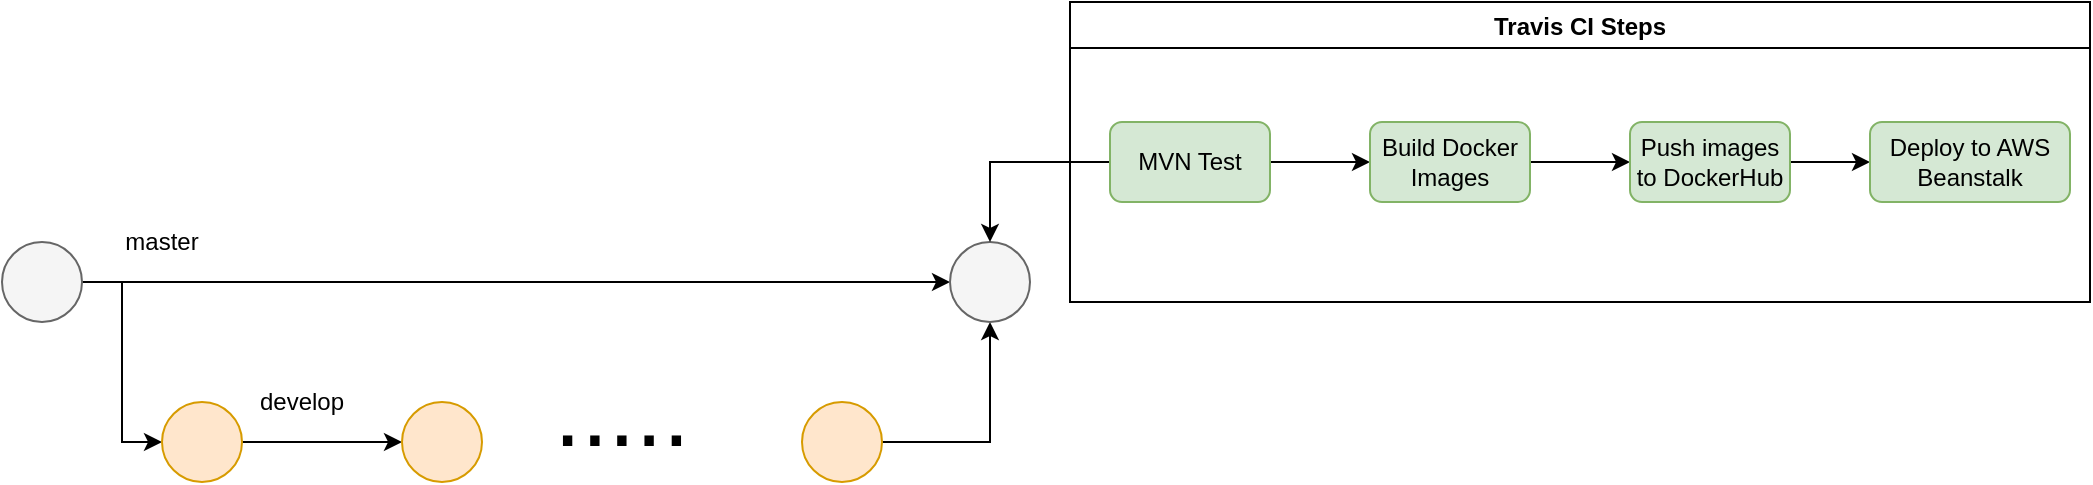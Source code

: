 <mxfile version="10.5.9" type="device"><diagram id="M9-zjDTs8WncHpyJJ71X" name="Page-1"><mxGraphModel dx="1398" dy="756" grid="1" gridSize="10" guides="1" tooltips="1" connect="1" arrows="1" fold="1" page="1" pageScale="1" pageWidth="2336" pageHeight="1654" math="0" shadow="0"><root><mxCell id="0"/><mxCell id="1" parent="0"/><mxCell id="6teGNBQbEhaL6i1vI0xb-11" style="edgeStyle=orthogonalEdgeStyle;rounded=0;orthogonalLoop=1;jettySize=auto;html=1;entryX=0;entryY=0.5;entryDx=0;entryDy=0;fontSize=49;" edge="1" parent="1" source="6teGNBQbEhaL6i1vI0xb-2" target="6teGNBQbEhaL6i1vI0xb-3"><mxGeometry relative="1" as="geometry"/></mxCell><mxCell id="6teGNBQbEhaL6i1vI0xb-14" style="edgeStyle=orthogonalEdgeStyle;rounded=0;orthogonalLoop=1;jettySize=auto;html=1;entryX=0;entryY=0.5;entryDx=0;entryDy=0;fontSize=49;" edge="1" parent="1" source="6teGNBQbEhaL6i1vI0xb-2" target="6teGNBQbEhaL6i1vI0xb-13"><mxGeometry relative="1" as="geometry"/></mxCell><mxCell id="6teGNBQbEhaL6i1vI0xb-2" value="" style="ellipse;whiteSpace=wrap;html=1;aspect=fixed;fillColor=#f5f5f5;strokeColor=#666666;fontColor=#333333;" vertex="1" parent="1"><mxGeometry x="126" y="360" width="40" height="40" as="geometry"/></mxCell><mxCell id="6teGNBQbEhaL6i1vI0xb-12" style="edgeStyle=orthogonalEdgeStyle;rounded=0;orthogonalLoop=1;jettySize=auto;html=1;fontSize=49;" edge="1" parent="1" source="6teGNBQbEhaL6i1vI0xb-3" target="6teGNBQbEhaL6i1vI0xb-4"><mxGeometry relative="1" as="geometry"/></mxCell><mxCell id="6teGNBQbEhaL6i1vI0xb-3" value="" style="ellipse;whiteSpace=wrap;html=1;aspect=fixed;fillColor=#ffe6cc;strokeColor=#d79b00;" vertex="1" parent="1"><mxGeometry x="206" y="440" width="40" height="40" as="geometry"/></mxCell><mxCell id="6teGNBQbEhaL6i1vI0xb-4" value="" style="ellipse;whiteSpace=wrap;html=1;aspect=fixed;fillColor=#ffe6cc;strokeColor=#d79b00;" vertex="1" parent="1"><mxGeometry x="326" y="440" width="40" height="40" as="geometry"/></mxCell><mxCell id="6teGNBQbEhaL6i1vI0xb-15" style="edgeStyle=orthogonalEdgeStyle;rounded=0;orthogonalLoop=1;jettySize=auto;html=1;entryX=0.5;entryY=1;entryDx=0;entryDy=0;fontSize=49;" edge="1" parent="1" source="6teGNBQbEhaL6i1vI0xb-5" target="6teGNBQbEhaL6i1vI0xb-13"><mxGeometry relative="1" as="geometry"/></mxCell><mxCell id="6teGNBQbEhaL6i1vI0xb-5" value="" style="ellipse;whiteSpace=wrap;html=1;aspect=fixed;fillColor=#ffe6cc;strokeColor=#d79b00;" vertex="1" parent="1"><mxGeometry x="526" y="440" width="40" height="40" as="geometry"/></mxCell><mxCell id="6teGNBQbEhaL6i1vI0xb-6" value="....." style="text;html=1;strokeColor=none;fillColor=none;align=center;verticalAlign=middle;whiteSpace=wrap;rounded=0;strokeWidth=5;fontSize=49;" vertex="1" parent="1"><mxGeometry x="376" y="435" width="120" height="20" as="geometry"/></mxCell><mxCell id="6teGNBQbEhaL6i1vI0xb-13" value="" style="ellipse;whiteSpace=wrap;html=1;aspect=fixed;fillColor=#f5f5f5;strokeColor=#666666;fontColor=#333333;" vertex="1" parent="1"><mxGeometry x="600" y="360" width="40" height="40" as="geometry"/></mxCell><mxCell id="6teGNBQbEhaL6i1vI0xb-16" value="master" style="text;html=1;strokeColor=none;fillColor=none;align=center;verticalAlign=middle;whiteSpace=wrap;rounded=0;fontSize=12;" vertex="1" parent="1"><mxGeometry x="186" y="350" width="40" height="20" as="geometry"/></mxCell><mxCell id="6teGNBQbEhaL6i1vI0xb-17" value="develop" style="text;html=1;strokeColor=none;fillColor=none;align=center;verticalAlign=middle;whiteSpace=wrap;rounded=0;fontSize=12;" vertex="1" parent="1"><mxGeometry x="256" y="430" width="40" height="20" as="geometry"/></mxCell><mxCell id="6teGNBQbEhaL6i1vI0xb-23" style="edgeStyle=orthogonalEdgeStyle;rounded=0;orthogonalLoop=1;jettySize=auto;html=1;entryX=0.5;entryY=0;entryDx=0;entryDy=0;fontSize=12;" edge="1" parent="1" source="6teGNBQbEhaL6i1vI0xb-18" target="6teGNBQbEhaL6i1vI0xb-13"><mxGeometry relative="1" as="geometry"/></mxCell><mxCell id="6teGNBQbEhaL6i1vI0xb-24" style="edgeStyle=orthogonalEdgeStyle;rounded=0;orthogonalLoop=1;jettySize=auto;html=1;entryX=0;entryY=0.5;entryDx=0;entryDy=0;fontSize=12;" edge="1" parent="1" source="6teGNBQbEhaL6i1vI0xb-18" target="6teGNBQbEhaL6i1vI0xb-19"><mxGeometry relative="1" as="geometry"/></mxCell><mxCell id="6teGNBQbEhaL6i1vI0xb-18" value="MVN Test" style="rounded=1;whiteSpace=wrap;html=1;strokeWidth=1;fontSize=12;fillColor=#d5e8d4;strokeColor=#82b366;" vertex="1" parent="1"><mxGeometry x="680" y="300" width="80" height="40" as="geometry"/></mxCell><mxCell id="6teGNBQbEhaL6i1vI0xb-26" style="edgeStyle=orthogonalEdgeStyle;rounded=0;orthogonalLoop=1;jettySize=auto;html=1;entryX=0;entryY=0.5;entryDx=0;entryDy=0;fontSize=12;" edge="1" parent="1" source="6teGNBQbEhaL6i1vI0xb-19" target="6teGNBQbEhaL6i1vI0xb-20"><mxGeometry relative="1" as="geometry"/></mxCell><mxCell id="6teGNBQbEhaL6i1vI0xb-19" value="Build Docker Images" style="rounded=1;whiteSpace=wrap;html=1;strokeWidth=1;fontSize=12;fillColor=#d5e8d4;strokeColor=#82b366;" vertex="1" parent="1"><mxGeometry x="810" y="300" width="80" height="40" as="geometry"/></mxCell><mxCell id="6teGNBQbEhaL6i1vI0xb-27" style="edgeStyle=orthogonalEdgeStyle;rounded=0;orthogonalLoop=1;jettySize=auto;html=1;entryX=0;entryY=0.5;entryDx=0;entryDy=0;fontSize=12;" edge="1" parent="1" source="6teGNBQbEhaL6i1vI0xb-20" target="6teGNBQbEhaL6i1vI0xb-21"><mxGeometry relative="1" as="geometry"/></mxCell><mxCell id="6teGNBQbEhaL6i1vI0xb-20" value="Push images to DockerHub" style="rounded=1;whiteSpace=wrap;html=1;strokeWidth=1;fontSize=12;fillColor=#d5e8d4;strokeColor=#82b366;" vertex="1" parent="1"><mxGeometry x="940" y="300" width="80" height="40" as="geometry"/></mxCell><mxCell id="6teGNBQbEhaL6i1vI0xb-21" value="Deploy to AWS Beanstalk" style="rounded=1;whiteSpace=wrap;html=1;strokeWidth=1;fontSize=12;fillColor=#d5e8d4;strokeColor=#82b366;" vertex="1" parent="1"><mxGeometry x="1060" y="300" width="100" height="40" as="geometry"/></mxCell><mxCell id="6teGNBQbEhaL6i1vI0xb-22" value="Travis CI Steps" style="swimlane;strokeWidth=1;fontSize=12;" vertex="1" parent="1"><mxGeometry x="660" y="240" width="510" height="150" as="geometry"/></mxCell></root></mxGraphModel></diagram></mxfile>